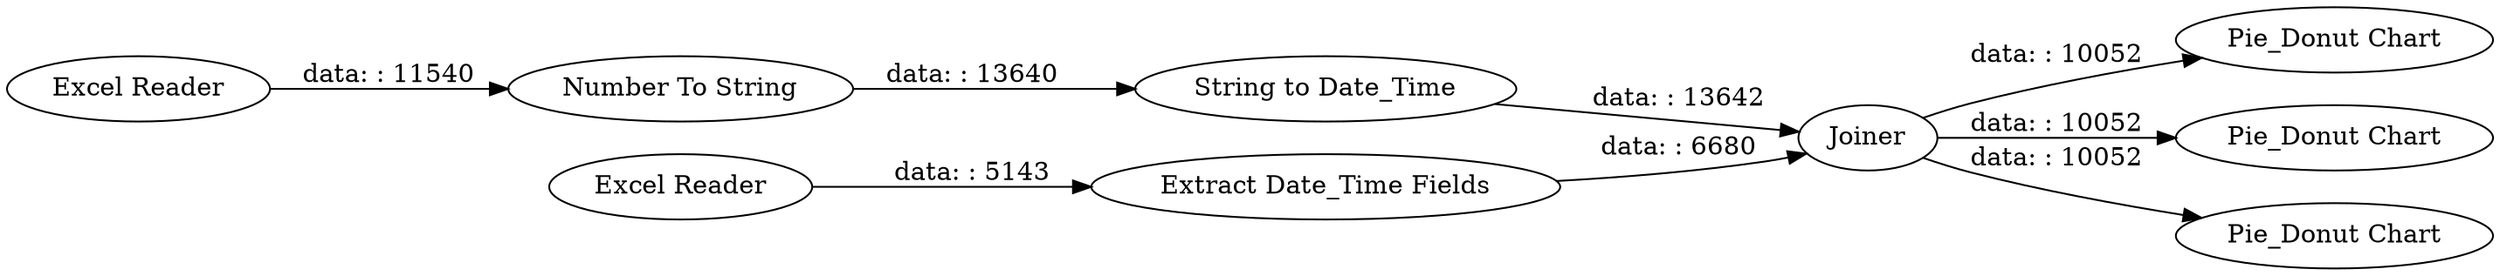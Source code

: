 digraph {
	"-5840149877902998766_77" [label="Excel Reader"]
	"-5840149877902998766_85" [label="Pie_Donut Chart"]
	"-5840149877902998766_78" [label=Joiner]
	"-5840149877902998766_87" [label="Pie_Donut Chart"]
	"-5840149877902998766_80" [label="Excel Reader"]
	"-5840149877902998766_81" [label="Extract Date_Time Fields"]
	"-5840149877902998766_75" [label="Number To String"]
	"-5840149877902998766_79" [label="String to Date_Time"]
	"-5840149877902998766_2" [label="Pie_Donut Chart"]
	"-5840149877902998766_75" -> "-5840149877902998766_79" [label="data: : 13640"]
	"-5840149877902998766_78" -> "-5840149877902998766_85" [label="data: : 10052"]
	"-5840149877902998766_77" -> "-5840149877902998766_75" [label="data: : 11540"]
	"-5840149877902998766_78" -> "-5840149877902998766_2" [label="data: : 10052"]
	"-5840149877902998766_78" -> "-5840149877902998766_87" [label="data: : 10052"]
	"-5840149877902998766_80" -> "-5840149877902998766_81" [label="data: : 5143"]
	"-5840149877902998766_79" -> "-5840149877902998766_78" [label="data: : 13642"]
	"-5840149877902998766_81" -> "-5840149877902998766_78" [label="data: : 6680"]
	rankdir=LR
}
